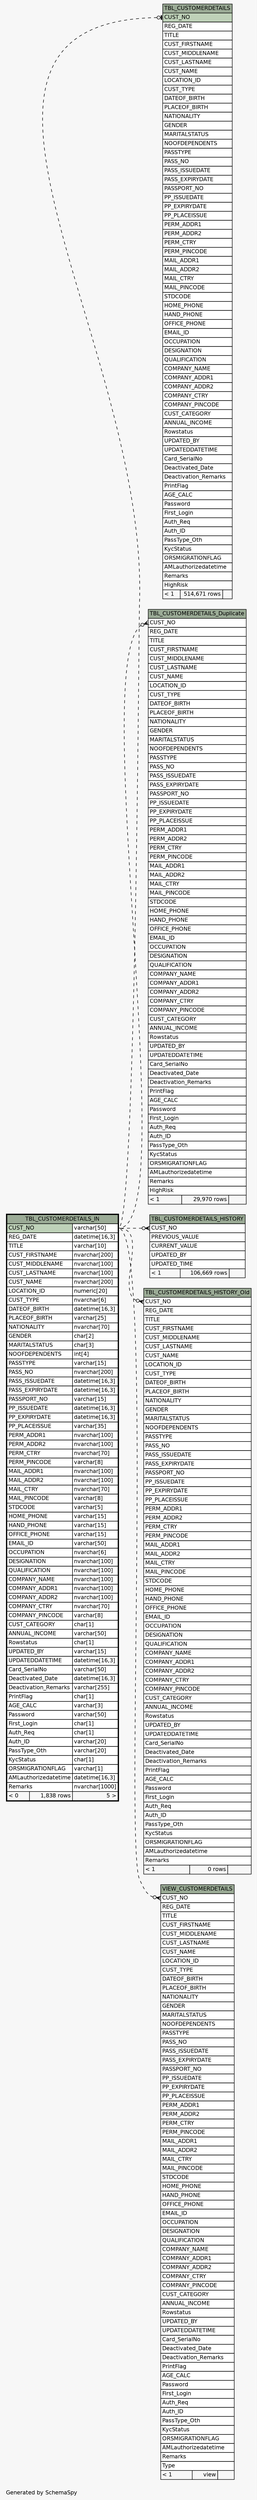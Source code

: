 // dot 2.38.0 on Windows 10 10.0
// SchemaSpy rev 590
digraph "impliedTwoDegreesRelationshipsDiagram" {
  graph [
    rankdir="RL"
    bgcolor="#f7f7f7"
    label="\nGenerated by SchemaSpy"
    labeljust="l"
    nodesep="0.18"
    ranksep="0.46"
    fontname="Helvetica"
    fontsize="11"
  ];
  node [
    fontname="Helvetica"
    fontsize="11"
    shape="plaintext"
  ];
  edge [
    arrowsize="0.8"
  ];
  "TBL_CUSTOMERDETAILS":"CUST_NO":w -> "TBL_CUSTOMERDETAILS_IN":"CUST_NO.type":e [arrowhead=none dir=back arrowtail=teeodot style=dashed];
  "TBL_CUSTOMERDETAILS_Duplicate":"CUST_NO":w -> "TBL_CUSTOMERDETAILS_IN":"CUST_NO.type":e [arrowhead=none dir=back arrowtail=crowodot style=dashed];
  "TBL_CUSTOMERDETAILS_HISTORY":"CUST_NO":w -> "TBL_CUSTOMERDETAILS_IN":"CUST_NO.type":e [arrowhead=none dir=back arrowtail=crowodot style=dashed];
  "TBL_CUSTOMERDETAILS_HISTORY_Old":"CUST_NO":w -> "TBL_CUSTOMERDETAILS_IN":"CUST_NO.type":e [arrowhead=none dir=back arrowtail=crowodot style=dashed];
  "VIEW_CUSTOMERDETAILS":"CUST_NO":w -> "TBL_CUSTOMERDETAILS_IN":"CUST_NO.type":e [arrowhead=none dir=back arrowtail=crowodot style=dashed];
  "TBL_CUSTOMERDETAILS" [
    label=<
    <TABLE BORDER="0" CELLBORDER="1" CELLSPACING="0" BGCOLOR="#ffffff">
      <TR><TD COLSPAN="3" BGCOLOR="#9bab96" ALIGN="CENTER">TBL_CUSTOMERDETAILS</TD></TR>
      <TR><TD PORT="CUST_NO" COLSPAN="3" BGCOLOR="#bed1b8" ALIGN="LEFT">CUST_NO</TD></TR>
      <TR><TD PORT="REG_DATE" COLSPAN="3" ALIGN="LEFT">REG_DATE</TD></TR>
      <TR><TD PORT="TITLE" COLSPAN="3" ALIGN="LEFT">TITLE</TD></TR>
      <TR><TD PORT="CUST_FIRSTNAME" COLSPAN="3" ALIGN="LEFT">CUST_FIRSTNAME</TD></TR>
      <TR><TD PORT="CUST_MIDDLENAME" COLSPAN="3" ALIGN="LEFT">CUST_MIDDLENAME</TD></TR>
      <TR><TD PORT="CUST_LASTNAME" COLSPAN="3" ALIGN="LEFT">CUST_LASTNAME</TD></TR>
      <TR><TD PORT="CUST_NAME" COLSPAN="3" ALIGN="LEFT">CUST_NAME</TD></TR>
      <TR><TD PORT="LOCATION_ID" COLSPAN="3" ALIGN="LEFT">LOCATION_ID</TD></TR>
      <TR><TD PORT="CUST_TYPE" COLSPAN="3" ALIGN="LEFT">CUST_TYPE</TD></TR>
      <TR><TD PORT="DATEOF_BIRTH" COLSPAN="3" ALIGN="LEFT">DATEOF_BIRTH</TD></TR>
      <TR><TD PORT="PLACEOF_BIRTH" COLSPAN="3" ALIGN="LEFT">PLACEOF_BIRTH</TD></TR>
      <TR><TD PORT="NATIONALITY" COLSPAN="3" ALIGN="LEFT">NATIONALITY</TD></TR>
      <TR><TD PORT="GENDER" COLSPAN="3" ALIGN="LEFT">GENDER</TD></TR>
      <TR><TD PORT="MARITALSTATUS" COLSPAN="3" ALIGN="LEFT">MARITALSTATUS</TD></TR>
      <TR><TD PORT="NOOFDEPENDENTS" COLSPAN="3" ALIGN="LEFT">NOOFDEPENDENTS</TD></TR>
      <TR><TD PORT="PASSTYPE" COLSPAN="3" ALIGN="LEFT">PASSTYPE</TD></TR>
      <TR><TD PORT="PASS_NO" COLSPAN="3" ALIGN="LEFT">PASS_NO</TD></TR>
      <TR><TD PORT="PASS_ISSUEDATE" COLSPAN="3" ALIGN="LEFT">PASS_ISSUEDATE</TD></TR>
      <TR><TD PORT="PASS_EXPIRYDATE" COLSPAN="3" ALIGN="LEFT">PASS_EXPIRYDATE</TD></TR>
      <TR><TD PORT="PASSPORT_NO" COLSPAN="3" ALIGN="LEFT">PASSPORT_NO</TD></TR>
      <TR><TD PORT="PP_ISSUEDATE" COLSPAN="3" ALIGN="LEFT">PP_ISSUEDATE</TD></TR>
      <TR><TD PORT="PP_EXPIRYDATE" COLSPAN="3" ALIGN="LEFT">PP_EXPIRYDATE</TD></TR>
      <TR><TD PORT="PP_PLACEISSUE" COLSPAN="3" ALIGN="LEFT">PP_PLACEISSUE</TD></TR>
      <TR><TD PORT="PERM_ADDR1" COLSPAN="3" ALIGN="LEFT">PERM_ADDR1</TD></TR>
      <TR><TD PORT="PERM_ADDR2" COLSPAN="3" ALIGN="LEFT">PERM_ADDR2</TD></TR>
      <TR><TD PORT="PERM_CTRY" COLSPAN="3" ALIGN="LEFT">PERM_CTRY</TD></TR>
      <TR><TD PORT="PERM_PINCODE" COLSPAN="3" ALIGN="LEFT">PERM_PINCODE</TD></TR>
      <TR><TD PORT="MAIL_ADDR1" COLSPAN="3" ALIGN="LEFT">MAIL_ADDR1</TD></TR>
      <TR><TD PORT="MAIL_ADDR2" COLSPAN="3" ALIGN="LEFT">MAIL_ADDR2</TD></TR>
      <TR><TD PORT="MAIL_CTRY" COLSPAN="3" ALIGN="LEFT">MAIL_CTRY</TD></TR>
      <TR><TD PORT="MAIL_PINCODE" COLSPAN="3" ALIGN="LEFT">MAIL_PINCODE</TD></TR>
      <TR><TD PORT="STDCODE" COLSPAN="3" ALIGN="LEFT">STDCODE</TD></TR>
      <TR><TD PORT="HOME_PHONE" COLSPAN="3" ALIGN="LEFT">HOME_PHONE</TD></TR>
      <TR><TD PORT="HAND_PHONE" COLSPAN="3" ALIGN="LEFT">HAND_PHONE</TD></TR>
      <TR><TD PORT="OFFICE_PHONE" COLSPAN="3" ALIGN="LEFT">OFFICE_PHONE</TD></TR>
      <TR><TD PORT="EMAIL_ID" COLSPAN="3" ALIGN="LEFT">EMAIL_ID</TD></TR>
      <TR><TD PORT="OCCUPATION" COLSPAN="3" ALIGN="LEFT">OCCUPATION</TD></TR>
      <TR><TD PORT="DESIGNATION" COLSPAN="3" ALIGN="LEFT">DESIGNATION</TD></TR>
      <TR><TD PORT="QUALIFICATION" COLSPAN="3" ALIGN="LEFT">QUALIFICATION</TD></TR>
      <TR><TD PORT="COMPANY_NAME" COLSPAN="3" ALIGN="LEFT">COMPANY_NAME</TD></TR>
      <TR><TD PORT="COMPANY_ADDR1" COLSPAN="3" ALIGN="LEFT">COMPANY_ADDR1</TD></TR>
      <TR><TD PORT="COMPANY_ADDR2" COLSPAN="3" ALIGN="LEFT">COMPANY_ADDR2</TD></TR>
      <TR><TD PORT="COMPANY_CTRY" COLSPAN="3" ALIGN="LEFT">COMPANY_CTRY</TD></TR>
      <TR><TD PORT="COMPANY_PINCODE" COLSPAN="3" ALIGN="LEFT">COMPANY_PINCODE</TD></TR>
      <TR><TD PORT="CUST_CATEGORY" COLSPAN="3" ALIGN="LEFT">CUST_CATEGORY</TD></TR>
      <TR><TD PORT="ANNUAL_INCOME" COLSPAN="3" ALIGN="LEFT">ANNUAL_INCOME</TD></TR>
      <TR><TD PORT="Rowstatus" COLSPAN="3" ALIGN="LEFT">Rowstatus</TD></TR>
      <TR><TD PORT="UPDATED_BY" COLSPAN="3" ALIGN="LEFT">UPDATED_BY</TD></TR>
      <TR><TD PORT="UPDATEDDATETIME" COLSPAN="3" ALIGN="LEFT">UPDATEDDATETIME</TD></TR>
      <TR><TD PORT="Card_SerialNo" COLSPAN="3" ALIGN="LEFT">Card_SerialNo</TD></TR>
      <TR><TD PORT="Deactivated_Date" COLSPAN="3" ALIGN="LEFT">Deactivated_Date</TD></TR>
      <TR><TD PORT="Deactivation_Remarks" COLSPAN="3" ALIGN="LEFT">Deactivation_Remarks</TD></TR>
      <TR><TD PORT="PrintFlag" COLSPAN="3" ALIGN="LEFT">PrintFlag</TD></TR>
      <TR><TD PORT="AGE_CALC" COLSPAN="3" ALIGN="LEFT">AGE_CALC</TD></TR>
      <TR><TD PORT="Password" COLSPAN="3" ALIGN="LEFT">Password</TD></TR>
      <TR><TD PORT="First_Login" COLSPAN="3" ALIGN="LEFT">First_Login</TD></TR>
      <TR><TD PORT="Auth_Req" COLSPAN="3" ALIGN="LEFT">Auth_Req</TD></TR>
      <TR><TD PORT="Auth_ID" COLSPAN="3" ALIGN="LEFT">Auth_ID</TD></TR>
      <TR><TD PORT="PassType_Oth" COLSPAN="3" ALIGN="LEFT">PassType_Oth</TD></TR>
      <TR><TD PORT="KycStatus" COLSPAN="3" ALIGN="LEFT">KycStatus</TD></TR>
      <TR><TD PORT="ORSMIGRATIONFLAG" COLSPAN="3" ALIGN="LEFT">ORSMIGRATIONFLAG</TD></TR>
      <TR><TD PORT="AMLauthorizedatetime" COLSPAN="3" ALIGN="LEFT">AMLauthorizedatetime</TD></TR>
      <TR><TD PORT="Remarks" COLSPAN="3" ALIGN="LEFT">Remarks</TD></TR>
      <TR><TD PORT="HighRisk" COLSPAN="3" ALIGN="LEFT">HighRisk</TD></TR>
      <TR><TD ALIGN="LEFT" BGCOLOR="#f7f7f7">&lt; 1</TD><TD ALIGN="RIGHT" BGCOLOR="#f7f7f7">514,671 rows</TD><TD ALIGN="RIGHT" BGCOLOR="#f7f7f7">  </TD></TR>
    </TABLE>>
    URL="TBL_CUSTOMERDETAILS.html"
    tooltip="TBL_CUSTOMERDETAILS"
  ];
  "TBL_CUSTOMERDETAILS_Duplicate" [
    label=<
    <TABLE BORDER="0" CELLBORDER="1" CELLSPACING="0" BGCOLOR="#ffffff">
      <TR><TD COLSPAN="3" BGCOLOR="#9bab96" ALIGN="CENTER">TBL_CUSTOMERDETAILS_Duplicate</TD></TR>
      <TR><TD PORT="CUST_NO" COLSPAN="3" ALIGN="LEFT">CUST_NO</TD></TR>
      <TR><TD PORT="REG_DATE" COLSPAN="3" ALIGN="LEFT">REG_DATE</TD></TR>
      <TR><TD PORT="TITLE" COLSPAN="3" ALIGN="LEFT">TITLE</TD></TR>
      <TR><TD PORT="CUST_FIRSTNAME" COLSPAN="3" ALIGN="LEFT">CUST_FIRSTNAME</TD></TR>
      <TR><TD PORT="CUST_MIDDLENAME" COLSPAN="3" ALIGN="LEFT">CUST_MIDDLENAME</TD></TR>
      <TR><TD PORT="CUST_LASTNAME" COLSPAN="3" ALIGN="LEFT">CUST_LASTNAME</TD></TR>
      <TR><TD PORT="CUST_NAME" COLSPAN="3" ALIGN="LEFT">CUST_NAME</TD></TR>
      <TR><TD PORT="LOCATION_ID" COLSPAN="3" ALIGN="LEFT">LOCATION_ID</TD></TR>
      <TR><TD PORT="CUST_TYPE" COLSPAN="3" ALIGN="LEFT">CUST_TYPE</TD></TR>
      <TR><TD PORT="DATEOF_BIRTH" COLSPAN="3" ALIGN="LEFT">DATEOF_BIRTH</TD></TR>
      <TR><TD PORT="PLACEOF_BIRTH" COLSPAN="3" ALIGN="LEFT">PLACEOF_BIRTH</TD></TR>
      <TR><TD PORT="NATIONALITY" COLSPAN="3" ALIGN="LEFT">NATIONALITY</TD></TR>
      <TR><TD PORT="GENDER" COLSPAN="3" ALIGN="LEFT">GENDER</TD></TR>
      <TR><TD PORT="MARITALSTATUS" COLSPAN="3" ALIGN="LEFT">MARITALSTATUS</TD></TR>
      <TR><TD PORT="NOOFDEPENDENTS" COLSPAN="3" ALIGN="LEFT">NOOFDEPENDENTS</TD></TR>
      <TR><TD PORT="PASSTYPE" COLSPAN="3" ALIGN="LEFT">PASSTYPE</TD></TR>
      <TR><TD PORT="PASS_NO" COLSPAN="3" ALIGN="LEFT">PASS_NO</TD></TR>
      <TR><TD PORT="PASS_ISSUEDATE" COLSPAN="3" ALIGN="LEFT">PASS_ISSUEDATE</TD></TR>
      <TR><TD PORT="PASS_EXPIRYDATE" COLSPAN="3" ALIGN="LEFT">PASS_EXPIRYDATE</TD></TR>
      <TR><TD PORT="PASSPORT_NO" COLSPAN="3" ALIGN="LEFT">PASSPORT_NO</TD></TR>
      <TR><TD PORT="PP_ISSUEDATE" COLSPAN="3" ALIGN="LEFT">PP_ISSUEDATE</TD></TR>
      <TR><TD PORT="PP_EXPIRYDATE" COLSPAN="3" ALIGN="LEFT">PP_EXPIRYDATE</TD></TR>
      <TR><TD PORT="PP_PLACEISSUE" COLSPAN="3" ALIGN="LEFT">PP_PLACEISSUE</TD></TR>
      <TR><TD PORT="PERM_ADDR1" COLSPAN="3" ALIGN="LEFT">PERM_ADDR1</TD></TR>
      <TR><TD PORT="PERM_ADDR2" COLSPAN="3" ALIGN="LEFT">PERM_ADDR2</TD></TR>
      <TR><TD PORT="PERM_CTRY" COLSPAN="3" ALIGN="LEFT">PERM_CTRY</TD></TR>
      <TR><TD PORT="PERM_PINCODE" COLSPAN="3" ALIGN="LEFT">PERM_PINCODE</TD></TR>
      <TR><TD PORT="MAIL_ADDR1" COLSPAN="3" ALIGN="LEFT">MAIL_ADDR1</TD></TR>
      <TR><TD PORT="MAIL_ADDR2" COLSPAN="3" ALIGN="LEFT">MAIL_ADDR2</TD></TR>
      <TR><TD PORT="MAIL_CTRY" COLSPAN="3" ALIGN="LEFT">MAIL_CTRY</TD></TR>
      <TR><TD PORT="MAIL_PINCODE" COLSPAN="3" ALIGN="LEFT">MAIL_PINCODE</TD></TR>
      <TR><TD PORT="STDCODE" COLSPAN="3" ALIGN="LEFT">STDCODE</TD></TR>
      <TR><TD PORT="HOME_PHONE" COLSPAN="3" ALIGN="LEFT">HOME_PHONE</TD></TR>
      <TR><TD PORT="HAND_PHONE" COLSPAN="3" ALIGN="LEFT">HAND_PHONE</TD></TR>
      <TR><TD PORT="OFFICE_PHONE" COLSPAN="3" ALIGN="LEFT">OFFICE_PHONE</TD></TR>
      <TR><TD PORT="EMAIL_ID" COLSPAN="3" ALIGN="LEFT">EMAIL_ID</TD></TR>
      <TR><TD PORT="OCCUPATION" COLSPAN="3" ALIGN="LEFT">OCCUPATION</TD></TR>
      <TR><TD PORT="DESIGNATION" COLSPAN="3" ALIGN="LEFT">DESIGNATION</TD></TR>
      <TR><TD PORT="QUALIFICATION" COLSPAN="3" ALIGN="LEFT">QUALIFICATION</TD></TR>
      <TR><TD PORT="COMPANY_NAME" COLSPAN="3" ALIGN="LEFT">COMPANY_NAME</TD></TR>
      <TR><TD PORT="COMPANY_ADDR1" COLSPAN="3" ALIGN="LEFT">COMPANY_ADDR1</TD></TR>
      <TR><TD PORT="COMPANY_ADDR2" COLSPAN="3" ALIGN="LEFT">COMPANY_ADDR2</TD></TR>
      <TR><TD PORT="COMPANY_CTRY" COLSPAN="3" ALIGN="LEFT">COMPANY_CTRY</TD></TR>
      <TR><TD PORT="COMPANY_PINCODE" COLSPAN="3" ALIGN="LEFT">COMPANY_PINCODE</TD></TR>
      <TR><TD PORT="CUST_CATEGORY" COLSPAN="3" ALIGN="LEFT">CUST_CATEGORY</TD></TR>
      <TR><TD PORT="ANNUAL_INCOME" COLSPAN="3" ALIGN="LEFT">ANNUAL_INCOME</TD></TR>
      <TR><TD PORT="Rowstatus" COLSPAN="3" ALIGN="LEFT">Rowstatus</TD></TR>
      <TR><TD PORT="UPDATED_BY" COLSPAN="3" ALIGN="LEFT">UPDATED_BY</TD></TR>
      <TR><TD PORT="UPDATEDDATETIME" COLSPAN="3" ALIGN="LEFT">UPDATEDDATETIME</TD></TR>
      <TR><TD PORT="Card_SerialNo" COLSPAN="3" ALIGN="LEFT">Card_SerialNo</TD></TR>
      <TR><TD PORT="Deactivated_Date" COLSPAN="3" ALIGN="LEFT">Deactivated_Date</TD></TR>
      <TR><TD PORT="Deactivation_Remarks" COLSPAN="3" ALIGN="LEFT">Deactivation_Remarks</TD></TR>
      <TR><TD PORT="PrintFlag" COLSPAN="3" ALIGN="LEFT">PrintFlag</TD></TR>
      <TR><TD PORT="AGE_CALC" COLSPAN="3" ALIGN="LEFT">AGE_CALC</TD></TR>
      <TR><TD PORT="Password" COLSPAN="3" ALIGN="LEFT">Password</TD></TR>
      <TR><TD PORT="First_Login" COLSPAN="3" ALIGN="LEFT">First_Login</TD></TR>
      <TR><TD PORT="Auth_Req" COLSPAN="3" ALIGN="LEFT">Auth_Req</TD></TR>
      <TR><TD PORT="Auth_ID" COLSPAN="3" ALIGN="LEFT">Auth_ID</TD></TR>
      <TR><TD PORT="PassType_Oth" COLSPAN="3" ALIGN="LEFT">PassType_Oth</TD></TR>
      <TR><TD PORT="KycStatus" COLSPAN="3" ALIGN="LEFT">KycStatus</TD></TR>
      <TR><TD PORT="ORSMIGRATIONFLAG" COLSPAN="3" ALIGN="LEFT">ORSMIGRATIONFLAG</TD></TR>
      <TR><TD PORT="AMLauthorizedatetime" COLSPAN="3" ALIGN="LEFT">AMLauthorizedatetime</TD></TR>
      <TR><TD PORT="Remarks" COLSPAN="3" ALIGN="LEFT">Remarks</TD></TR>
      <TR><TD PORT="HighRisk" COLSPAN="3" ALIGN="LEFT">HighRisk</TD></TR>
      <TR><TD ALIGN="LEFT" BGCOLOR="#f7f7f7">&lt; 1</TD><TD ALIGN="RIGHT" BGCOLOR="#f7f7f7">29,970 rows</TD><TD ALIGN="RIGHT" BGCOLOR="#f7f7f7">  </TD></TR>
    </TABLE>>
    URL="TBL_CUSTOMERDETAILS_Duplicate.html"
    tooltip="TBL_CUSTOMERDETAILS_Duplicate"
  ];
  "TBL_CUSTOMERDETAILS_HISTORY" [
    label=<
    <TABLE BORDER="0" CELLBORDER="1" CELLSPACING="0" BGCOLOR="#ffffff">
      <TR><TD COLSPAN="3" BGCOLOR="#9bab96" ALIGN="CENTER">TBL_CUSTOMERDETAILS_HISTORY</TD></TR>
      <TR><TD PORT="CUST_NO" COLSPAN="3" ALIGN="LEFT">CUST_NO</TD></TR>
      <TR><TD PORT="PREVIOUS_VALUE" COLSPAN="3" ALIGN="LEFT">PREVIOUS_VALUE</TD></TR>
      <TR><TD PORT="CURRENT_VALUE" COLSPAN="3" ALIGN="LEFT">CURRENT_VALUE</TD></TR>
      <TR><TD PORT="UPDATED_BY" COLSPAN="3" ALIGN="LEFT">UPDATED_BY</TD></TR>
      <TR><TD PORT="UPDATED_TIME" COLSPAN="3" ALIGN="LEFT">UPDATED_TIME</TD></TR>
      <TR><TD ALIGN="LEFT" BGCOLOR="#f7f7f7">&lt; 1</TD><TD ALIGN="RIGHT" BGCOLOR="#f7f7f7">106,669 rows</TD><TD ALIGN="RIGHT" BGCOLOR="#f7f7f7">  </TD></TR>
    </TABLE>>
    URL="TBL_CUSTOMERDETAILS_HISTORY.html"
    tooltip="TBL_CUSTOMERDETAILS_HISTORY"
  ];
  "TBL_CUSTOMERDETAILS_HISTORY_Old" [
    label=<
    <TABLE BORDER="0" CELLBORDER="1" CELLSPACING="0" BGCOLOR="#ffffff">
      <TR><TD COLSPAN="3" BGCOLOR="#9bab96" ALIGN="CENTER">TBL_CUSTOMERDETAILS_HISTORY_Old</TD></TR>
      <TR><TD PORT="CUST_NO" COLSPAN="3" ALIGN="LEFT">CUST_NO</TD></TR>
      <TR><TD PORT="REG_DATE" COLSPAN="3" ALIGN="LEFT">REG_DATE</TD></TR>
      <TR><TD PORT="TITLE" COLSPAN="3" ALIGN="LEFT">TITLE</TD></TR>
      <TR><TD PORT="CUST_FIRSTNAME" COLSPAN="3" ALIGN="LEFT">CUST_FIRSTNAME</TD></TR>
      <TR><TD PORT="CUST_MIDDLENAME" COLSPAN="3" ALIGN="LEFT">CUST_MIDDLENAME</TD></TR>
      <TR><TD PORT="CUST_LASTNAME" COLSPAN="3" ALIGN="LEFT">CUST_LASTNAME</TD></TR>
      <TR><TD PORT="CUST_NAME" COLSPAN="3" ALIGN="LEFT">CUST_NAME</TD></TR>
      <TR><TD PORT="LOCATION_ID" COLSPAN="3" ALIGN="LEFT">LOCATION_ID</TD></TR>
      <TR><TD PORT="CUST_TYPE" COLSPAN="3" ALIGN="LEFT">CUST_TYPE</TD></TR>
      <TR><TD PORT="DATEOF_BIRTH" COLSPAN="3" ALIGN="LEFT">DATEOF_BIRTH</TD></TR>
      <TR><TD PORT="PLACEOF_BIRTH" COLSPAN="3" ALIGN="LEFT">PLACEOF_BIRTH</TD></TR>
      <TR><TD PORT="NATIONALITY" COLSPAN="3" ALIGN="LEFT">NATIONALITY</TD></TR>
      <TR><TD PORT="GENDER" COLSPAN="3" ALIGN="LEFT">GENDER</TD></TR>
      <TR><TD PORT="MARITALSTATUS" COLSPAN="3" ALIGN="LEFT">MARITALSTATUS</TD></TR>
      <TR><TD PORT="NOOFDEPENDENTS" COLSPAN="3" ALIGN="LEFT">NOOFDEPENDENTS</TD></TR>
      <TR><TD PORT="PASSTYPE" COLSPAN="3" ALIGN="LEFT">PASSTYPE</TD></TR>
      <TR><TD PORT="PASS_NO" COLSPAN="3" ALIGN="LEFT">PASS_NO</TD></TR>
      <TR><TD PORT="PASS_ISSUEDATE" COLSPAN="3" ALIGN="LEFT">PASS_ISSUEDATE</TD></TR>
      <TR><TD PORT="PASS_EXPIRYDATE" COLSPAN="3" ALIGN="LEFT">PASS_EXPIRYDATE</TD></TR>
      <TR><TD PORT="PASSPORT_NO" COLSPAN="3" ALIGN="LEFT">PASSPORT_NO</TD></TR>
      <TR><TD PORT="PP_ISSUEDATE" COLSPAN="3" ALIGN="LEFT">PP_ISSUEDATE</TD></TR>
      <TR><TD PORT="PP_EXPIRYDATE" COLSPAN="3" ALIGN="LEFT">PP_EXPIRYDATE</TD></TR>
      <TR><TD PORT="PP_PLACEISSUE" COLSPAN="3" ALIGN="LEFT">PP_PLACEISSUE</TD></TR>
      <TR><TD PORT="PERM_ADDR1" COLSPAN="3" ALIGN="LEFT">PERM_ADDR1</TD></TR>
      <TR><TD PORT="PERM_ADDR2" COLSPAN="3" ALIGN="LEFT">PERM_ADDR2</TD></TR>
      <TR><TD PORT="PERM_CTRY" COLSPAN="3" ALIGN="LEFT">PERM_CTRY</TD></TR>
      <TR><TD PORT="PERM_PINCODE" COLSPAN="3" ALIGN="LEFT">PERM_PINCODE</TD></TR>
      <TR><TD PORT="MAIL_ADDR1" COLSPAN="3" ALIGN="LEFT">MAIL_ADDR1</TD></TR>
      <TR><TD PORT="MAIL_ADDR2" COLSPAN="3" ALIGN="LEFT">MAIL_ADDR2</TD></TR>
      <TR><TD PORT="MAIL_CTRY" COLSPAN="3" ALIGN="LEFT">MAIL_CTRY</TD></TR>
      <TR><TD PORT="MAIL_PINCODE" COLSPAN="3" ALIGN="LEFT">MAIL_PINCODE</TD></TR>
      <TR><TD PORT="STDCODE" COLSPAN="3" ALIGN="LEFT">STDCODE</TD></TR>
      <TR><TD PORT="HOME_PHONE" COLSPAN="3" ALIGN="LEFT">HOME_PHONE</TD></TR>
      <TR><TD PORT="HAND_PHONE" COLSPAN="3" ALIGN="LEFT">HAND_PHONE</TD></TR>
      <TR><TD PORT="OFFICE_PHONE" COLSPAN="3" ALIGN="LEFT">OFFICE_PHONE</TD></TR>
      <TR><TD PORT="EMAIL_ID" COLSPAN="3" ALIGN="LEFT">EMAIL_ID</TD></TR>
      <TR><TD PORT="OCCUPATION" COLSPAN="3" ALIGN="LEFT">OCCUPATION</TD></TR>
      <TR><TD PORT="DESIGNATION" COLSPAN="3" ALIGN="LEFT">DESIGNATION</TD></TR>
      <TR><TD PORT="QUALIFICATION" COLSPAN="3" ALIGN="LEFT">QUALIFICATION</TD></TR>
      <TR><TD PORT="COMPANY_NAME" COLSPAN="3" ALIGN="LEFT">COMPANY_NAME</TD></TR>
      <TR><TD PORT="COMPANY_ADDR1" COLSPAN="3" ALIGN="LEFT">COMPANY_ADDR1</TD></TR>
      <TR><TD PORT="COMPANY_ADDR2" COLSPAN="3" ALIGN="LEFT">COMPANY_ADDR2</TD></TR>
      <TR><TD PORT="COMPANY_CTRY" COLSPAN="3" ALIGN="LEFT">COMPANY_CTRY</TD></TR>
      <TR><TD PORT="COMPANY_PINCODE" COLSPAN="3" ALIGN="LEFT">COMPANY_PINCODE</TD></TR>
      <TR><TD PORT="CUST_CATEGORY" COLSPAN="3" ALIGN="LEFT">CUST_CATEGORY</TD></TR>
      <TR><TD PORT="ANNUAL_INCOME" COLSPAN="3" ALIGN="LEFT">ANNUAL_INCOME</TD></TR>
      <TR><TD PORT="Rowstatus" COLSPAN="3" ALIGN="LEFT">Rowstatus</TD></TR>
      <TR><TD PORT="UPDATED_BY" COLSPAN="3" ALIGN="LEFT">UPDATED_BY</TD></TR>
      <TR><TD PORT="UPDATEDDATETIME" COLSPAN="3" ALIGN="LEFT">UPDATEDDATETIME</TD></TR>
      <TR><TD PORT="Card_SerialNo" COLSPAN="3" ALIGN="LEFT">Card_SerialNo</TD></TR>
      <TR><TD PORT="Deactivated_Date" COLSPAN="3" ALIGN="LEFT">Deactivated_Date</TD></TR>
      <TR><TD PORT="Deactivation_Remarks" COLSPAN="3" ALIGN="LEFT">Deactivation_Remarks</TD></TR>
      <TR><TD PORT="PrintFlag" COLSPAN="3" ALIGN="LEFT">PrintFlag</TD></TR>
      <TR><TD PORT="AGE_CALC" COLSPAN="3" ALIGN="LEFT">AGE_CALC</TD></TR>
      <TR><TD PORT="Password" COLSPAN="3" ALIGN="LEFT">Password</TD></TR>
      <TR><TD PORT="First_Login" COLSPAN="3" ALIGN="LEFT">First_Login</TD></TR>
      <TR><TD PORT="Auth_Req" COLSPAN="3" ALIGN="LEFT">Auth_Req</TD></TR>
      <TR><TD PORT="Auth_ID" COLSPAN="3" ALIGN="LEFT">Auth_ID</TD></TR>
      <TR><TD PORT="PassType_Oth" COLSPAN="3" ALIGN="LEFT">PassType_Oth</TD></TR>
      <TR><TD PORT="KycStatus" COLSPAN="3" ALIGN="LEFT">KycStatus</TD></TR>
      <TR><TD PORT="ORSMIGRATIONFLAG" COLSPAN="3" ALIGN="LEFT">ORSMIGRATIONFLAG</TD></TR>
      <TR><TD PORT="AMLauthorizedatetime" COLSPAN="3" ALIGN="LEFT">AMLauthorizedatetime</TD></TR>
      <TR><TD PORT="Remarks" COLSPAN="3" ALIGN="LEFT">Remarks</TD></TR>
      <TR><TD ALIGN="LEFT" BGCOLOR="#f7f7f7">&lt; 1</TD><TD ALIGN="RIGHT" BGCOLOR="#f7f7f7">0 rows</TD><TD ALIGN="RIGHT" BGCOLOR="#f7f7f7">  </TD></TR>
    </TABLE>>
    URL="TBL_CUSTOMERDETAILS_HISTORY_Old.html"
    tooltip="TBL_CUSTOMERDETAILS_HISTORY_Old"
  ];
  "TBL_CUSTOMERDETAILS_IN" [
    label=<
    <TABLE BORDER="2" CELLBORDER="1" CELLSPACING="0" BGCOLOR="#ffffff">
      <TR><TD COLSPAN="3" BGCOLOR="#9bab96" ALIGN="CENTER">TBL_CUSTOMERDETAILS_IN</TD></TR>
      <TR><TD PORT="CUST_NO" COLSPAN="2" BGCOLOR="#bed1b8" ALIGN="LEFT">CUST_NO</TD><TD PORT="CUST_NO.type" ALIGN="LEFT">varchar[50]</TD></TR>
      <TR><TD PORT="REG_DATE" COLSPAN="2" ALIGN="LEFT">REG_DATE</TD><TD PORT="REG_DATE.type" ALIGN="LEFT">datetime[16,3]</TD></TR>
      <TR><TD PORT="TITLE" COLSPAN="2" ALIGN="LEFT">TITLE</TD><TD PORT="TITLE.type" ALIGN="LEFT">varchar[10]</TD></TR>
      <TR><TD PORT="CUST_FIRSTNAME" COLSPAN="2" ALIGN="LEFT">CUST_FIRSTNAME</TD><TD PORT="CUST_FIRSTNAME.type" ALIGN="LEFT">nvarchar[200]</TD></TR>
      <TR><TD PORT="CUST_MIDDLENAME" COLSPAN="2" ALIGN="LEFT">CUST_MIDDLENAME</TD><TD PORT="CUST_MIDDLENAME.type" ALIGN="LEFT">nvarchar[100]</TD></TR>
      <TR><TD PORT="CUST_LASTNAME" COLSPAN="2" ALIGN="LEFT">CUST_LASTNAME</TD><TD PORT="CUST_LASTNAME.type" ALIGN="LEFT">nvarchar[100]</TD></TR>
      <TR><TD PORT="CUST_NAME" COLSPAN="2" ALIGN="LEFT">CUST_NAME</TD><TD PORT="CUST_NAME.type" ALIGN="LEFT">nvarchar[200]</TD></TR>
      <TR><TD PORT="LOCATION_ID" COLSPAN="2" ALIGN="LEFT">LOCATION_ID</TD><TD PORT="LOCATION_ID.type" ALIGN="LEFT">numeric[20]</TD></TR>
      <TR><TD PORT="CUST_TYPE" COLSPAN="2" ALIGN="LEFT">CUST_TYPE</TD><TD PORT="CUST_TYPE.type" ALIGN="LEFT">nvarchar[6]</TD></TR>
      <TR><TD PORT="DATEOF_BIRTH" COLSPAN="2" ALIGN="LEFT">DATEOF_BIRTH</TD><TD PORT="DATEOF_BIRTH.type" ALIGN="LEFT">datetime[16,3]</TD></TR>
      <TR><TD PORT="PLACEOF_BIRTH" COLSPAN="2" ALIGN="LEFT">PLACEOF_BIRTH</TD><TD PORT="PLACEOF_BIRTH.type" ALIGN="LEFT">varchar[25]</TD></TR>
      <TR><TD PORT="NATIONALITY" COLSPAN="2" ALIGN="LEFT">NATIONALITY</TD><TD PORT="NATIONALITY.type" ALIGN="LEFT">nvarchar[70]</TD></TR>
      <TR><TD PORT="GENDER" COLSPAN="2" ALIGN="LEFT">GENDER</TD><TD PORT="GENDER.type" ALIGN="LEFT">char[2]</TD></TR>
      <TR><TD PORT="MARITALSTATUS" COLSPAN="2" ALIGN="LEFT">MARITALSTATUS</TD><TD PORT="MARITALSTATUS.type" ALIGN="LEFT">char[3]</TD></TR>
      <TR><TD PORT="NOOFDEPENDENTS" COLSPAN="2" ALIGN="LEFT">NOOFDEPENDENTS</TD><TD PORT="NOOFDEPENDENTS.type" ALIGN="LEFT">int[4]</TD></TR>
      <TR><TD PORT="PASSTYPE" COLSPAN="2" ALIGN="LEFT">PASSTYPE</TD><TD PORT="PASSTYPE.type" ALIGN="LEFT">varchar[15]</TD></TR>
      <TR><TD PORT="PASS_NO" COLSPAN="2" ALIGN="LEFT">PASS_NO</TD><TD PORT="PASS_NO.type" ALIGN="LEFT">nvarchar[200]</TD></TR>
      <TR><TD PORT="PASS_ISSUEDATE" COLSPAN="2" ALIGN="LEFT">PASS_ISSUEDATE</TD><TD PORT="PASS_ISSUEDATE.type" ALIGN="LEFT">datetime[16,3]</TD></TR>
      <TR><TD PORT="PASS_EXPIRYDATE" COLSPAN="2" ALIGN="LEFT">PASS_EXPIRYDATE</TD><TD PORT="PASS_EXPIRYDATE.type" ALIGN="LEFT">datetime[16,3]</TD></TR>
      <TR><TD PORT="PASSPORT_NO" COLSPAN="2" ALIGN="LEFT">PASSPORT_NO</TD><TD PORT="PASSPORT_NO.type" ALIGN="LEFT">varchar[15]</TD></TR>
      <TR><TD PORT="PP_ISSUEDATE" COLSPAN="2" ALIGN="LEFT">PP_ISSUEDATE</TD><TD PORT="PP_ISSUEDATE.type" ALIGN="LEFT">datetime[16,3]</TD></TR>
      <TR><TD PORT="PP_EXPIRYDATE" COLSPAN="2" ALIGN="LEFT">PP_EXPIRYDATE</TD><TD PORT="PP_EXPIRYDATE.type" ALIGN="LEFT">datetime[16,3]</TD></TR>
      <TR><TD PORT="PP_PLACEISSUE" COLSPAN="2" ALIGN="LEFT">PP_PLACEISSUE</TD><TD PORT="PP_PLACEISSUE.type" ALIGN="LEFT">varchar[35]</TD></TR>
      <TR><TD PORT="PERM_ADDR1" COLSPAN="2" ALIGN="LEFT">PERM_ADDR1</TD><TD PORT="PERM_ADDR1.type" ALIGN="LEFT">nvarchar[100]</TD></TR>
      <TR><TD PORT="PERM_ADDR2" COLSPAN="2" ALIGN="LEFT">PERM_ADDR2</TD><TD PORT="PERM_ADDR2.type" ALIGN="LEFT">nvarchar[100]</TD></TR>
      <TR><TD PORT="PERM_CTRY" COLSPAN="2" ALIGN="LEFT">PERM_CTRY</TD><TD PORT="PERM_CTRY.type" ALIGN="LEFT">nvarchar[70]</TD></TR>
      <TR><TD PORT="PERM_PINCODE" COLSPAN="2" ALIGN="LEFT">PERM_PINCODE</TD><TD PORT="PERM_PINCODE.type" ALIGN="LEFT">varchar[8]</TD></TR>
      <TR><TD PORT="MAIL_ADDR1" COLSPAN="2" ALIGN="LEFT">MAIL_ADDR1</TD><TD PORT="MAIL_ADDR1.type" ALIGN="LEFT">nvarchar[100]</TD></TR>
      <TR><TD PORT="MAIL_ADDR2" COLSPAN="2" ALIGN="LEFT">MAIL_ADDR2</TD><TD PORT="MAIL_ADDR2.type" ALIGN="LEFT">nvarchar[100]</TD></TR>
      <TR><TD PORT="MAIL_CTRY" COLSPAN="2" ALIGN="LEFT">MAIL_CTRY</TD><TD PORT="MAIL_CTRY.type" ALIGN="LEFT">nvarchar[70]</TD></TR>
      <TR><TD PORT="MAIL_PINCODE" COLSPAN="2" ALIGN="LEFT">MAIL_PINCODE</TD><TD PORT="MAIL_PINCODE.type" ALIGN="LEFT">varchar[8]</TD></TR>
      <TR><TD PORT="STDCODE" COLSPAN="2" ALIGN="LEFT">STDCODE</TD><TD PORT="STDCODE.type" ALIGN="LEFT">varchar[5]</TD></TR>
      <TR><TD PORT="HOME_PHONE" COLSPAN="2" ALIGN="LEFT">HOME_PHONE</TD><TD PORT="HOME_PHONE.type" ALIGN="LEFT">varchar[15]</TD></TR>
      <TR><TD PORT="HAND_PHONE" COLSPAN="2" ALIGN="LEFT">HAND_PHONE</TD><TD PORT="HAND_PHONE.type" ALIGN="LEFT">varchar[15]</TD></TR>
      <TR><TD PORT="OFFICE_PHONE" COLSPAN="2" ALIGN="LEFT">OFFICE_PHONE</TD><TD PORT="OFFICE_PHONE.type" ALIGN="LEFT">varchar[15]</TD></TR>
      <TR><TD PORT="EMAIL_ID" COLSPAN="2" ALIGN="LEFT">EMAIL_ID</TD><TD PORT="EMAIL_ID.type" ALIGN="LEFT">varchar[50]</TD></TR>
      <TR><TD PORT="OCCUPATION" COLSPAN="2" ALIGN="LEFT">OCCUPATION</TD><TD PORT="OCCUPATION.type" ALIGN="LEFT">nvarchar[6]</TD></TR>
      <TR><TD PORT="DESIGNATION" COLSPAN="2" ALIGN="LEFT">DESIGNATION</TD><TD PORT="DESIGNATION.type" ALIGN="LEFT">nvarchar[100]</TD></TR>
      <TR><TD PORT="QUALIFICATION" COLSPAN="2" ALIGN="LEFT">QUALIFICATION</TD><TD PORT="QUALIFICATION.type" ALIGN="LEFT">nvarchar[100]</TD></TR>
      <TR><TD PORT="COMPANY_NAME" COLSPAN="2" ALIGN="LEFT">COMPANY_NAME</TD><TD PORT="COMPANY_NAME.type" ALIGN="LEFT">nvarchar[100]</TD></TR>
      <TR><TD PORT="COMPANY_ADDR1" COLSPAN="2" ALIGN="LEFT">COMPANY_ADDR1</TD><TD PORT="COMPANY_ADDR1.type" ALIGN="LEFT">nvarchar[100]</TD></TR>
      <TR><TD PORT="COMPANY_ADDR2" COLSPAN="2" ALIGN="LEFT">COMPANY_ADDR2</TD><TD PORT="COMPANY_ADDR2.type" ALIGN="LEFT">nvarchar[100]</TD></TR>
      <TR><TD PORT="COMPANY_CTRY" COLSPAN="2" ALIGN="LEFT">COMPANY_CTRY</TD><TD PORT="COMPANY_CTRY.type" ALIGN="LEFT">nvarchar[70]</TD></TR>
      <TR><TD PORT="COMPANY_PINCODE" COLSPAN="2" ALIGN="LEFT">COMPANY_PINCODE</TD><TD PORT="COMPANY_PINCODE.type" ALIGN="LEFT">varchar[8]</TD></TR>
      <TR><TD PORT="CUST_CATEGORY" COLSPAN="2" ALIGN="LEFT">CUST_CATEGORY</TD><TD PORT="CUST_CATEGORY.type" ALIGN="LEFT">char[1]</TD></TR>
      <TR><TD PORT="ANNUAL_INCOME" COLSPAN="2" ALIGN="LEFT">ANNUAL_INCOME</TD><TD PORT="ANNUAL_INCOME.type" ALIGN="LEFT">varchar[50]</TD></TR>
      <TR><TD PORT="Rowstatus" COLSPAN="2" ALIGN="LEFT">Rowstatus</TD><TD PORT="Rowstatus.type" ALIGN="LEFT">char[1]</TD></TR>
      <TR><TD PORT="UPDATED_BY" COLSPAN="2" ALIGN="LEFT">UPDATED_BY</TD><TD PORT="UPDATED_BY.type" ALIGN="LEFT">varchar[15]</TD></TR>
      <TR><TD PORT="UPDATEDDATETIME" COLSPAN="2" ALIGN="LEFT">UPDATEDDATETIME</TD><TD PORT="UPDATEDDATETIME.type" ALIGN="LEFT">datetime[16,3]</TD></TR>
      <TR><TD PORT="Card_SerialNo" COLSPAN="2" ALIGN="LEFT">Card_SerialNo</TD><TD PORT="Card_SerialNo.type" ALIGN="LEFT">varchar[50]</TD></TR>
      <TR><TD PORT="Deactivated_Date" COLSPAN="2" ALIGN="LEFT">Deactivated_Date</TD><TD PORT="Deactivated_Date.type" ALIGN="LEFT">datetime[16,3]</TD></TR>
      <TR><TD PORT="Deactivation_Remarks" COLSPAN="2" ALIGN="LEFT">Deactivation_Remarks</TD><TD PORT="Deactivation_Remarks.type" ALIGN="LEFT">varchar[255]</TD></TR>
      <TR><TD PORT="PrintFlag" COLSPAN="2" ALIGN="LEFT">PrintFlag</TD><TD PORT="PrintFlag.type" ALIGN="LEFT">char[1]</TD></TR>
      <TR><TD PORT="AGE_CALC" COLSPAN="2" ALIGN="LEFT">AGE_CALC</TD><TD PORT="AGE_CALC.type" ALIGN="LEFT">varchar[3]</TD></TR>
      <TR><TD PORT="Password" COLSPAN="2" ALIGN="LEFT">Password</TD><TD PORT="Password.type" ALIGN="LEFT">varchar[50]</TD></TR>
      <TR><TD PORT="First_Login" COLSPAN="2" ALIGN="LEFT">First_Login</TD><TD PORT="First_Login.type" ALIGN="LEFT">char[1]</TD></TR>
      <TR><TD PORT="Auth_Req" COLSPAN="2" ALIGN="LEFT">Auth_Req</TD><TD PORT="Auth_Req.type" ALIGN="LEFT">char[1]</TD></TR>
      <TR><TD PORT="Auth_ID" COLSPAN="2" ALIGN="LEFT">Auth_ID</TD><TD PORT="Auth_ID.type" ALIGN="LEFT">varchar[20]</TD></TR>
      <TR><TD PORT="PassType_Oth" COLSPAN="2" ALIGN="LEFT">PassType_Oth</TD><TD PORT="PassType_Oth.type" ALIGN="LEFT">varchar[20]</TD></TR>
      <TR><TD PORT="KycStatus" COLSPAN="2" ALIGN="LEFT">KycStatus</TD><TD PORT="KycStatus.type" ALIGN="LEFT">char[1]</TD></TR>
      <TR><TD PORT="ORSMIGRATIONFLAG" COLSPAN="2" ALIGN="LEFT">ORSMIGRATIONFLAG</TD><TD PORT="ORSMIGRATIONFLAG.type" ALIGN="LEFT">varchar[1]</TD></TR>
      <TR><TD PORT="AMLauthorizedatetime" COLSPAN="2" ALIGN="LEFT">AMLauthorizedatetime</TD><TD PORT="AMLauthorizedatetime.type" ALIGN="LEFT">datetime[16,3]</TD></TR>
      <TR><TD PORT="Remarks" COLSPAN="2" ALIGN="LEFT">Remarks</TD><TD PORT="Remarks.type" ALIGN="LEFT">nvarchar[1000]</TD></TR>
      <TR><TD ALIGN="LEFT" BGCOLOR="#f7f7f7">&lt; 0</TD><TD ALIGN="RIGHT" BGCOLOR="#f7f7f7">1,838 rows</TD><TD ALIGN="RIGHT" BGCOLOR="#f7f7f7">5 &gt;</TD></TR>
    </TABLE>>
    URL="TBL_CUSTOMERDETAILS_IN.html"
    tooltip="TBL_CUSTOMERDETAILS_IN"
  ];
  "VIEW_CUSTOMERDETAILS" [
    label=<
    <TABLE BORDER="0" CELLBORDER="1" CELLSPACING="0" BGCOLOR="#ffffff">
      <TR><TD COLSPAN="3" BGCOLOR="#9bab96" ALIGN="CENTER">VIEW_CUSTOMERDETAILS</TD></TR>
      <TR><TD PORT="CUST_NO" COLSPAN="3" ALIGN="LEFT">CUST_NO</TD></TR>
      <TR><TD PORT="REG_DATE" COLSPAN="3" ALIGN="LEFT">REG_DATE</TD></TR>
      <TR><TD PORT="TITLE" COLSPAN="3" ALIGN="LEFT">TITLE</TD></TR>
      <TR><TD PORT="CUST_FIRSTNAME" COLSPAN="3" ALIGN="LEFT">CUST_FIRSTNAME</TD></TR>
      <TR><TD PORT="CUST_MIDDLENAME" COLSPAN="3" ALIGN="LEFT">CUST_MIDDLENAME</TD></TR>
      <TR><TD PORT="CUST_LASTNAME" COLSPAN="3" ALIGN="LEFT">CUST_LASTNAME</TD></TR>
      <TR><TD PORT="CUST_NAME" COLSPAN="3" ALIGN="LEFT">CUST_NAME</TD></TR>
      <TR><TD PORT="LOCATION_ID" COLSPAN="3" ALIGN="LEFT">LOCATION_ID</TD></TR>
      <TR><TD PORT="CUST_TYPE" COLSPAN="3" ALIGN="LEFT">CUST_TYPE</TD></TR>
      <TR><TD PORT="DATEOF_BIRTH" COLSPAN="3" ALIGN="LEFT">DATEOF_BIRTH</TD></TR>
      <TR><TD PORT="PLACEOF_BIRTH" COLSPAN="3" ALIGN="LEFT">PLACEOF_BIRTH</TD></TR>
      <TR><TD PORT="NATIONALITY" COLSPAN="3" ALIGN="LEFT">NATIONALITY</TD></TR>
      <TR><TD PORT="GENDER" COLSPAN="3" ALIGN="LEFT">GENDER</TD></TR>
      <TR><TD PORT="MARITALSTATUS" COLSPAN="3" ALIGN="LEFT">MARITALSTATUS</TD></TR>
      <TR><TD PORT="NOOFDEPENDENTS" COLSPAN="3" ALIGN="LEFT">NOOFDEPENDENTS</TD></TR>
      <TR><TD PORT="PASSTYPE" COLSPAN="3" ALIGN="LEFT">PASSTYPE</TD></TR>
      <TR><TD PORT="PASS_NO" COLSPAN="3" ALIGN="LEFT">PASS_NO</TD></TR>
      <TR><TD PORT="PASS_ISSUEDATE" COLSPAN="3" ALIGN="LEFT">PASS_ISSUEDATE</TD></TR>
      <TR><TD PORT="PASS_EXPIRYDATE" COLSPAN="3" ALIGN="LEFT">PASS_EXPIRYDATE</TD></TR>
      <TR><TD PORT="PASSPORT_NO" COLSPAN="3" ALIGN="LEFT">PASSPORT_NO</TD></TR>
      <TR><TD PORT="PP_ISSUEDATE" COLSPAN="3" ALIGN="LEFT">PP_ISSUEDATE</TD></TR>
      <TR><TD PORT="PP_EXPIRYDATE" COLSPAN="3" ALIGN="LEFT">PP_EXPIRYDATE</TD></TR>
      <TR><TD PORT="PP_PLACEISSUE" COLSPAN="3" ALIGN="LEFT">PP_PLACEISSUE</TD></TR>
      <TR><TD PORT="PERM_ADDR1" COLSPAN="3" ALIGN="LEFT">PERM_ADDR1</TD></TR>
      <TR><TD PORT="PERM_ADDR2" COLSPAN="3" ALIGN="LEFT">PERM_ADDR2</TD></TR>
      <TR><TD PORT="PERM_CTRY" COLSPAN="3" ALIGN="LEFT">PERM_CTRY</TD></TR>
      <TR><TD PORT="PERM_PINCODE" COLSPAN="3" ALIGN="LEFT">PERM_PINCODE</TD></TR>
      <TR><TD PORT="MAIL_ADDR1" COLSPAN="3" ALIGN="LEFT">MAIL_ADDR1</TD></TR>
      <TR><TD PORT="MAIL_ADDR2" COLSPAN="3" ALIGN="LEFT">MAIL_ADDR2</TD></TR>
      <TR><TD PORT="MAIL_CTRY" COLSPAN="3" ALIGN="LEFT">MAIL_CTRY</TD></TR>
      <TR><TD PORT="MAIL_PINCODE" COLSPAN="3" ALIGN="LEFT">MAIL_PINCODE</TD></TR>
      <TR><TD PORT="STDCODE" COLSPAN="3" ALIGN="LEFT">STDCODE</TD></TR>
      <TR><TD PORT="HOME_PHONE" COLSPAN="3" ALIGN="LEFT">HOME_PHONE</TD></TR>
      <TR><TD PORT="HAND_PHONE" COLSPAN="3" ALIGN="LEFT">HAND_PHONE</TD></TR>
      <TR><TD PORT="OFFICE_PHONE" COLSPAN="3" ALIGN="LEFT">OFFICE_PHONE</TD></TR>
      <TR><TD PORT="EMAIL_ID" COLSPAN="3" ALIGN="LEFT">EMAIL_ID</TD></TR>
      <TR><TD PORT="OCCUPATION" COLSPAN="3" ALIGN="LEFT">OCCUPATION</TD></TR>
      <TR><TD PORT="DESIGNATION" COLSPAN="3" ALIGN="LEFT">DESIGNATION</TD></TR>
      <TR><TD PORT="QUALIFICATION" COLSPAN="3" ALIGN="LEFT">QUALIFICATION</TD></TR>
      <TR><TD PORT="COMPANY_NAME" COLSPAN="3" ALIGN="LEFT">COMPANY_NAME</TD></TR>
      <TR><TD PORT="COMPANY_ADDR1" COLSPAN="3" ALIGN="LEFT">COMPANY_ADDR1</TD></TR>
      <TR><TD PORT="COMPANY_ADDR2" COLSPAN="3" ALIGN="LEFT">COMPANY_ADDR2</TD></TR>
      <TR><TD PORT="COMPANY_CTRY" COLSPAN="3" ALIGN="LEFT">COMPANY_CTRY</TD></TR>
      <TR><TD PORT="COMPANY_PINCODE" COLSPAN="3" ALIGN="LEFT">COMPANY_PINCODE</TD></TR>
      <TR><TD PORT="CUST_CATEGORY" COLSPAN="3" ALIGN="LEFT">CUST_CATEGORY</TD></TR>
      <TR><TD PORT="ANNUAL_INCOME" COLSPAN="3" ALIGN="LEFT">ANNUAL_INCOME</TD></TR>
      <TR><TD PORT="Rowstatus" COLSPAN="3" ALIGN="LEFT">Rowstatus</TD></TR>
      <TR><TD PORT="UPDATED_BY" COLSPAN="3" ALIGN="LEFT">UPDATED_BY</TD></TR>
      <TR><TD PORT="UPDATEDDATETIME" COLSPAN="3" ALIGN="LEFT">UPDATEDDATETIME</TD></TR>
      <TR><TD PORT="Card_SerialNo" COLSPAN="3" ALIGN="LEFT">Card_SerialNo</TD></TR>
      <TR><TD PORT="Deactivated_Date" COLSPAN="3" ALIGN="LEFT">Deactivated_Date</TD></TR>
      <TR><TD PORT="Deactivation_Remarks" COLSPAN="3" ALIGN="LEFT">Deactivation_Remarks</TD></TR>
      <TR><TD PORT="PrintFlag" COLSPAN="3" ALIGN="LEFT">PrintFlag</TD></TR>
      <TR><TD PORT="AGE_CALC" COLSPAN="3" ALIGN="LEFT">AGE_CALC</TD></TR>
      <TR><TD PORT="Password" COLSPAN="3" ALIGN="LEFT">Password</TD></TR>
      <TR><TD PORT="First_Login" COLSPAN="3" ALIGN="LEFT">First_Login</TD></TR>
      <TR><TD PORT="Auth_Req" COLSPAN="3" ALIGN="LEFT">Auth_Req</TD></TR>
      <TR><TD PORT="Auth_ID" COLSPAN="3" ALIGN="LEFT">Auth_ID</TD></TR>
      <TR><TD PORT="PassType_Oth" COLSPAN="3" ALIGN="LEFT">PassType_Oth</TD></TR>
      <TR><TD PORT="KycStatus" COLSPAN="3" ALIGN="LEFT">KycStatus</TD></TR>
      <TR><TD PORT="ORSMIGRATIONFLAG" COLSPAN="3" ALIGN="LEFT">ORSMIGRATIONFLAG</TD></TR>
      <TR><TD PORT="AMLauthorizedatetime" COLSPAN="3" ALIGN="LEFT">AMLauthorizedatetime</TD></TR>
      <TR><TD PORT="Remarks" COLSPAN="3" ALIGN="LEFT">Remarks</TD></TR>
      <TR><TD PORT="Type" COLSPAN="3" ALIGN="LEFT">Type</TD></TR>
      <TR><TD ALIGN="LEFT" BGCOLOR="#f7f7f7">&lt; 1</TD><TD ALIGN="RIGHT" BGCOLOR="#f7f7f7">view</TD><TD ALIGN="RIGHT" BGCOLOR="#f7f7f7">  </TD></TR>
    </TABLE>>
    URL="VIEW_CUSTOMERDETAILS.html"
    tooltip="VIEW_CUSTOMERDETAILS"
  ];
}
